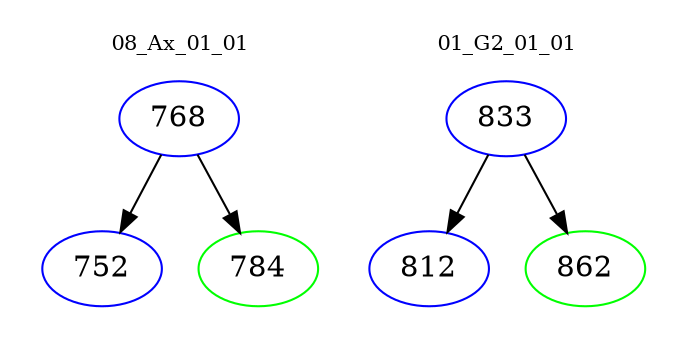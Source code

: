 digraph{
subgraph cluster_0 {
color = white
label = "08_Ax_01_01";
fontsize=10;
T0_768 [label="768", color="blue"]
T0_768 -> T0_752 [color="black"]
T0_752 [label="752", color="blue"]
T0_768 -> T0_784 [color="black"]
T0_784 [label="784", color="green"]
}
subgraph cluster_1 {
color = white
label = "01_G2_01_01";
fontsize=10;
T1_833 [label="833", color="blue"]
T1_833 -> T1_812 [color="black"]
T1_812 [label="812", color="blue"]
T1_833 -> T1_862 [color="black"]
T1_862 [label="862", color="green"]
}
}
